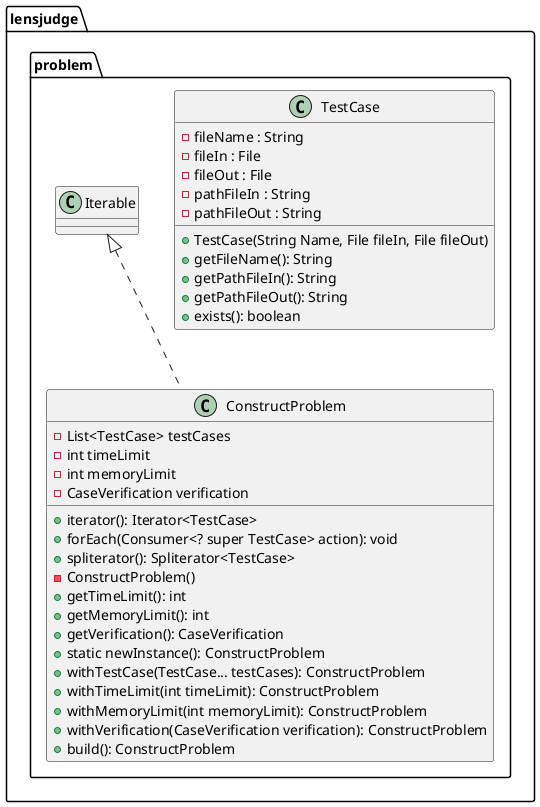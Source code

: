 @startuml
package lensjudge.problem {
    class ConstructProblem {
        - List<TestCase> testCases
        - int timeLimit
        - int memoryLimit
        - CaseVerification verification
        + iterator(): Iterator<TestCase>
        + forEach(Consumer<? super TestCase> action): void
        + spliterator(): Spliterator<TestCase>
        - ConstructProblem()
        + getTimeLimit(): int
        + getMemoryLimit(): int
        + getVerification(): CaseVerification
        + static newInstance(): ConstructProblem
        + withTestCase(TestCase... testCases): ConstructProblem
        + withTimeLimit(int timeLimit): ConstructProblem
        + withMemoryLimit(int memoryLimit): ConstructProblem
        + withVerification(CaseVerification verification): ConstructProblem
        + build(): ConstructProblem
    }

    class TestCase {
        - fileName : String
        - fileIn : File
        - fileOut : File
        - pathFileIn : String
        - pathFileOut : String
        + TestCase(String Name, File fileIn, File fileOut)
        + getFileName(): String
        + getPathFileIn(): String
        + getPathFileOut(): String
        + exists(): boolean
    }

    Iterable<|.. ConstructProblem
}
@enduml